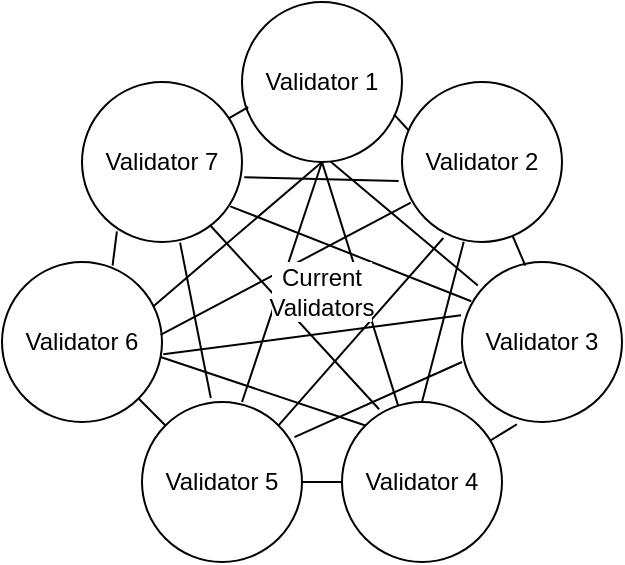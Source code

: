 <mxfile version="21.1.2" type="device">
  <diagram name="Page-1" id="PXW5eSoZQYHf_p2Jx9VN">
    <mxGraphModel dx="700" dy="359" grid="1" gridSize="10" guides="1" tooltips="1" connect="1" arrows="1" fold="1" page="1" pageScale="1" pageWidth="850" pageHeight="1100" math="0" shadow="0">
      <root>
        <mxCell id="0" />
        <mxCell id="1" parent="0" />
        <mxCell id="usFPSTyWjMF30qLtJpaj-1" value="Validator 6" style="ellipse;whiteSpace=wrap;html=1;" vertex="1" parent="1">
          <mxGeometry x="270" y="530" width="80" height="80" as="geometry" />
        </mxCell>
        <mxCell id="usFPSTyWjMF30qLtJpaj-2" value="Validator 5" style="ellipse;whiteSpace=wrap;html=1;" vertex="1" parent="1">
          <mxGeometry x="340" y="600" width="80" height="80" as="geometry" />
        </mxCell>
        <mxCell id="usFPSTyWjMF30qLtJpaj-3" value="Validator 7" style="ellipse;whiteSpace=wrap;html=1;" vertex="1" parent="1">
          <mxGeometry x="310" y="440" width="80" height="80" as="geometry" />
        </mxCell>
        <mxCell id="usFPSTyWjMF30qLtJpaj-4" value="Validator 3" style="ellipse;whiteSpace=wrap;html=1;" vertex="1" parent="1">
          <mxGeometry x="500" y="530" width="80" height="80" as="geometry" />
        </mxCell>
        <mxCell id="usFPSTyWjMF30qLtJpaj-6" value="Validator 1" style="ellipse;whiteSpace=wrap;html=1;" vertex="1" parent="1">
          <mxGeometry x="390" y="400" width="80" height="80" as="geometry" />
        </mxCell>
        <mxCell id="usFPSTyWjMF30qLtJpaj-7" value="Validator 2" style="ellipse;whiteSpace=wrap;html=1;" vertex="1" parent="1">
          <mxGeometry x="470" y="440" width="80" height="80" as="geometry" />
        </mxCell>
        <mxCell id="usFPSTyWjMF30qLtJpaj-8" value="Validator 4" style="ellipse;whiteSpace=wrap;html=1;" vertex="1" parent="1">
          <mxGeometry x="440" y="600" width="80" height="80" as="geometry" />
        </mxCell>
        <mxCell id="usFPSTyWjMF30qLtJpaj-11" value="" style="endArrow=none;html=1;rounded=0;" edge="1" parent="1" source="usFPSTyWjMF30qLtJpaj-2" target="usFPSTyWjMF30qLtJpaj-8">
          <mxGeometry width="50" height="50" relative="1" as="geometry">
            <mxPoint x="350" y="600" as="sourcePoint" />
            <mxPoint x="400" y="550" as="targetPoint" />
          </mxGeometry>
        </mxCell>
        <mxCell id="usFPSTyWjMF30qLtJpaj-12" value="" style="endArrow=none;html=1;rounded=0;" edge="1" parent="1" source="usFPSTyWjMF30qLtJpaj-1" target="usFPSTyWjMF30qLtJpaj-2">
          <mxGeometry width="50" height="50" relative="1" as="geometry">
            <mxPoint x="350" y="600" as="sourcePoint" />
            <mxPoint x="400" y="550" as="targetPoint" />
          </mxGeometry>
        </mxCell>
        <mxCell id="usFPSTyWjMF30qLtJpaj-13" value="" style="endArrow=none;html=1;rounded=0;exitX=0.691;exitY=0.023;exitDx=0;exitDy=0;exitPerimeter=0;entryX=0.218;entryY=0.934;entryDx=0;entryDy=0;entryPerimeter=0;" edge="1" parent="1" source="usFPSTyWjMF30qLtJpaj-1" target="usFPSTyWjMF30qLtJpaj-3">
          <mxGeometry width="50" height="50" relative="1" as="geometry">
            <mxPoint x="300" y="570" as="sourcePoint" />
            <mxPoint x="350" y="520" as="targetPoint" />
          </mxGeometry>
        </mxCell>
        <mxCell id="usFPSTyWjMF30qLtJpaj-14" value="" style="endArrow=none;html=1;rounded=0;entryX=0.039;entryY=0.657;entryDx=0;entryDy=0;entryPerimeter=0;exitX=0.914;exitY=0.229;exitDx=0;exitDy=0;exitPerimeter=0;" edge="1" parent="1" source="usFPSTyWjMF30qLtJpaj-3" target="usFPSTyWjMF30qLtJpaj-6">
          <mxGeometry width="50" height="50" relative="1" as="geometry">
            <mxPoint x="350" y="600" as="sourcePoint" />
            <mxPoint x="400" y="550" as="targetPoint" />
          </mxGeometry>
        </mxCell>
        <mxCell id="usFPSTyWjMF30qLtJpaj-15" value="" style="endArrow=none;html=1;rounded=0;entryX=0.95;entryY=0.702;entryDx=0;entryDy=0;entryPerimeter=0;exitX=0.039;exitY=0.3;exitDx=0;exitDy=0;exitPerimeter=0;" edge="1" parent="1" source="usFPSTyWjMF30qLtJpaj-7" target="usFPSTyWjMF30qLtJpaj-6">
          <mxGeometry width="50" height="50" relative="1" as="geometry">
            <mxPoint x="350" y="600" as="sourcePoint" />
            <mxPoint x="400" y="550" as="targetPoint" />
          </mxGeometry>
        </mxCell>
        <mxCell id="usFPSTyWjMF30qLtJpaj-16" value="" style="endArrow=none;html=1;rounded=0;entryX=0.691;entryY=0.961;entryDx=0;entryDy=0;entryPerimeter=0;exitX=0.396;exitY=0.023;exitDx=0;exitDy=0;exitPerimeter=0;" edge="1" parent="1" source="usFPSTyWjMF30qLtJpaj-4" target="usFPSTyWjMF30qLtJpaj-7">
          <mxGeometry width="50" height="50" relative="1" as="geometry">
            <mxPoint x="350" y="600" as="sourcePoint" />
            <mxPoint x="400" y="550" as="targetPoint" />
          </mxGeometry>
        </mxCell>
        <mxCell id="usFPSTyWjMF30qLtJpaj-17" value="" style="endArrow=none;html=1;rounded=0;entryX=0.343;entryY=1.014;entryDx=0;entryDy=0;entryPerimeter=0;" edge="1" parent="1" source="usFPSTyWjMF30qLtJpaj-8" target="usFPSTyWjMF30qLtJpaj-4">
          <mxGeometry width="50" height="50" relative="1" as="geometry">
            <mxPoint x="520" y="640" as="sourcePoint" />
            <mxPoint x="400" y="550" as="targetPoint" />
          </mxGeometry>
        </mxCell>
        <mxCell id="usFPSTyWjMF30qLtJpaj-19" value="" style="endArrow=none;html=1;rounded=0;entryX=1.014;entryY=0.595;entryDx=0;entryDy=0;exitX=-0.021;exitY=0.618;exitDx=0;exitDy=0;entryPerimeter=0;exitPerimeter=0;" edge="1" parent="1" source="usFPSTyWjMF30qLtJpaj-7" target="usFPSTyWjMF30qLtJpaj-3">
          <mxGeometry width="50" height="50" relative="1" as="geometry">
            <mxPoint x="390" y="570" as="sourcePoint" />
            <mxPoint x="440" y="520" as="targetPoint" />
          </mxGeometry>
        </mxCell>
        <mxCell id="usFPSTyWjMF30qLtJpaj-20" value="" style="endArrow=none;html=1;rounded=0;entryX=0.5;entryY=1;entryDx=0;entryDy=0;exitX=0.943;exitY=0.279;exitDx=0;exitDy=0;exitPerimeter=0;" edge="1" parent="1" source="usFPSTyWjMF30qLtJpaj-1" target="usFPSTyWjMF30qLtJpaj-6">
          <mxGeometry width="50" height="50" relative="1" as="geometry">
            <mxPoint x="410" y="570" as="sourcePoint" />
            <mxPoint x="460" y="520" as="targetPoint" />
          </mxGeometry>
        </mxCell>
        <mxCell id="usFPSTyWjMF30qLtJpaj-21" value="" style="endArrow=none;html=1;rounded=0;entryX=0.555;entryY=0.998;entryDx=0;entryDy=0;entryPerimeter=0;exitX=0.099;exitY=0.147;exitDx=0;exitDy=0;exitPerimeter=0;" edge="1" parent="1" source="usFPSTyWjMF30qLtJpaj-4" target="usFPSTyWjMF30qLtJpaj-6">
          <mxGeometry width="50" height="50" relative="1" as="geometry">
            <mxPoint x="440" y="500" as="sourcePoint" />
            <mxPoint x="490" y="450" as="targetPoint" />
          </mxGeometry>
        </mxCell>
        <mxCell id="usFPSTyWjMF30qLtJpaj-22" value="" style="endArrow=none;html=1;rounded=0;entryX=0.386;entryY=0.998;entryDx=0;entryDy=0;entryPerimeter=0;exitX=0.5;exitY=0;exitDx=0;exitDy=0;" edge="1" parent="1" source="usFPSTyWjMF30qLtJpaj-8" target="usFPSTyWjMF30qLtJpaj-7">
          <mxGeometry width="50" height="50" relative="1" as="geometry">
            <mxPoint x="430" y="595" as="sourcePoint" />
            <mxPoint x="480" y="545" as="targetPoint" />
          </mxGeometry>
        </mxCell>
        <mxCell id="usFPSTyWjMF30qLtJpaj-25" value="" style="endArrow=none;html=1;rounded=0;entryX=0.5;entryY=1;entryDx=0;entryDy=0;" edge="1" parent="1" source="usFPSTyWjMF30qLtJpaj-8" target="usFPSTyWjMF30qLtJpaj-6">
          <mxGeometry width="50" height="50" relative="1" as="geometry">
            <mxPoint x="420" y="570" as="sourcePoint" />
            <mxPoint x="470" y="520" as="targetPoint" />
          </mxGeometry>
        </mxCell>
        <mxCell id="usFPSTyWjMF30qLtJpaj-27" value="" style="endArrow=none;html=1;rounded=0;entryX=0.5;entryY=1;entryDx=0;entryDy=0;exitX=0.625;exitY=0;exitDx=0;exitDy=0;exitPerimeter=0;" edge="1" parent="1" source="usFPSTyWjMF30qLtJpaj-2" target="usFPSTyWjMF30qLtJpaj-6">
          <mxGeometry width="50" height="50" relative="1" as="geometry">
            <mxPoint x="440" y="500" as="sourcePoint" />
            <mxPoint x="490" y="450" as="targetPoint" />
          </mxGeometry>
        </mxCell>
        <mxCell id="usFPSTyWjMF30qLtJpaj-28" value="" style="endArrow=none;html=1;rounded=0;entryX=0;entryY=0;entryDx=0;entryDy=0;exitX=0.991;exitY=0.594;exitDx=0;exitDy=0;exitPerimeter=0;" edge="1" parent="1" source="usFPSTyWjMF30qLtJpaj-1" target="usFPSTyWjMF30qLtJpaj-8">
          <mxGeometry width="50" height="50" relative="1" as="geometry">
            <mxPoint x="440" y="500" as="sourcePoint" />
            <mxPoint x="490" y="450" as="targetPoint" />
          </mxGeometry>
        </mxCell>
        <mxCell id="usFPSTyWjMF30qLtJpaj-29" value="" style="endArrow=none;html=1;rounded=0;entryX=0;entryY=0.625;entryDx=0;entryDy=0;entryPerimeter=0;exitX=0.953;exitY=0.219;exitDx=0;exitDy=0;exitPerimeter=0;" edge="1" parent="1" source="usFPSTyWjMF30qLtJpaj-2" target="usFPSTyWjMF30qLtJpaj-4">
          <mxGeometry width="50" height="50" relative="1" as="geometry">
            <mxPoint x="440" y="500" as="sourcePoint" />
            <mxPoint x="490" y="450" as="targetPoint" />
          </mxGeometry>
        </mxCell>
        <mxCell id="usFPSTyWjMF30qLtJpaj-30" value="" style="endArrow=none;html=1;rounded=0;entryX=0.43;entryY=-0.025;entryDx=0;entryDy=0;entryPerimeter=0;exitX=0.613;exitY=1.004;exitDx=0;exitDy=0;exitPerimeter=0;" edge="1" parent="1" source="usFPSTyWjMF30qLtJpaj-3" target="usFPSTyWjMF30qLtJpaj-2">
          <mxGeometry width="50" height="50" relative="1" as="geometry">
            <mxPoint x="440" y="500" as="sourcePoint" />
            <mxPoint x="490" y="450" as="targetPoint" />
          </mxGeometry>
        </mxCell>
        <mxCell id="usFPSTyWjMF30qLtJpaj-31" value="" style="endArrow=none;html=1;rounded=0;entryX=0.258;entryY=0.975;entryDx=0;entryDy=0;entryPerimeter=0;exitX=1;exitY=0;exitDx=0;exitDy=0;" edge="1" parent="1" source="usFPSTyWjMF30qLtJpaj-2" target="usFPSTyWjMF30qLtJpaj-7">
          <mxGeometry width="50" height="50" relative="1" as="geometry">
            <mxPoint x="440" y="500" as="sourcePoint" />
            <mxPoint x="490" y="450" as="targetPoint" />
          </mxGeometry>
        </mxCell>
        <mxCell id="usFPSTyWjMF30qLtJpaj-32" value="" style="endArrow=none;html=1;rounded=0;entryX=0.055;entryY=0.754;entryDx=0;entryDy=0;entryPerimeter=0;exitX=0.991;exitY=0.455;exitDx=0;exitDy=0;exitPerimeter=0;" edge="1" parent="1" source="usFPSTyWjMF30qLtJpaj-1" target="usFPSTyWjMF30qLtJpaj-7">
          <mxGeometry width="50" height="50" relative="1" as="geometry">
            <mxPoint x="440" y="500" as="sourcePoint" />
            <mxPoint x="490" y="450" as="targetPoint" />
          </mxGeometry>
        </mxCell>
        <mxCell id="usFPSTyWjMF30qLtJpaj-33" value="" style="endArrow=none;html=1;rounded=0;entryX=-0.006;entryY=0.333;entryDx=0;entryDy=0;entryPerimeter=0;exitX=1.008;exitY=0.577;exitDx=0;exitDy=0;exitPerimeter=0;" edge="1" parent="1" source="usFPSTyWjMF30qLtJpaj-1" target="usFPSTyWjMF30qLtJpaj-4">
          <mxGeometry width="50" height="50" relative="1" as="geometry">
            <mxPoint x="440" y="610" as="sourcePoint" />
            <mxPoint x="490" y="560" as="targetPoint" />
          </mxGeometry>
        </mxCell>
        <mxCell id="usFPSTyWjMF30qLtJpaj-34" value="" style="endArrow=none;html=1;rounded=0;entryX=0.058;entryY=0.245;entryDx=0;entryDy=0;entryPerimeter=0;exitX=0.927;exitY=0.777;exitDx=0;exitDy=0;exitPerimeter=0;" edge="1" parent="1" source="usFPSTyWjMF30qLtJpaj-3" target="usFPSTyWjMF30qLtJpaj-4">
          <mxGeometry width="50" height="50" relative="1" as="geometry">
            <mxPoint x="440" y="570" as="sourcePoint" />
            <mxPoint x="490" y="520" as="targetPoint" />
          </mxGeometry>
        </mxCell>
        <mxCell id="usFPSTyWjMF30qLtJpaj-35" value="" style="endArrow=none;html=1;rounded=0;entryX=0.232;entryY=0.045;entryDx=0;entryDy=0;entryPerimeter=0;exitX=0.799;exitY=0.894;exitDx=0;exitDy=0;exitPerimeter=0;" edge="1" parent="1" source="usFPSTyWjMF30qLtJpaj-3" target="usFPSTyWjMF30qLtJpaj-8">
          <mxGeometry width="50" height="50" relative="1" as="geometry">
            <mxPoint x="440" y="570" as="sourcePoint" />
            <mxPoint x="490" y="520" as="targetPoint" />
          </mxGeometry>
        </mxCell>
        <mxCell id="usFPSTyWjMF30qLtJpaj-18" value="Current Validators" style="text;html=1;strokeColor=none;fillColor=#FFFFFF;align=center;verticalAlign=middle;whiteSpace=wrap;rounded=0;" vertex="1" parent="1">
          <mxGeometry x="405" y="530" width="50" height="30" as="geometry" />
        </mxCell>
      </root>
    </mxGraphModel>
  </diagram>
</mxfile>
